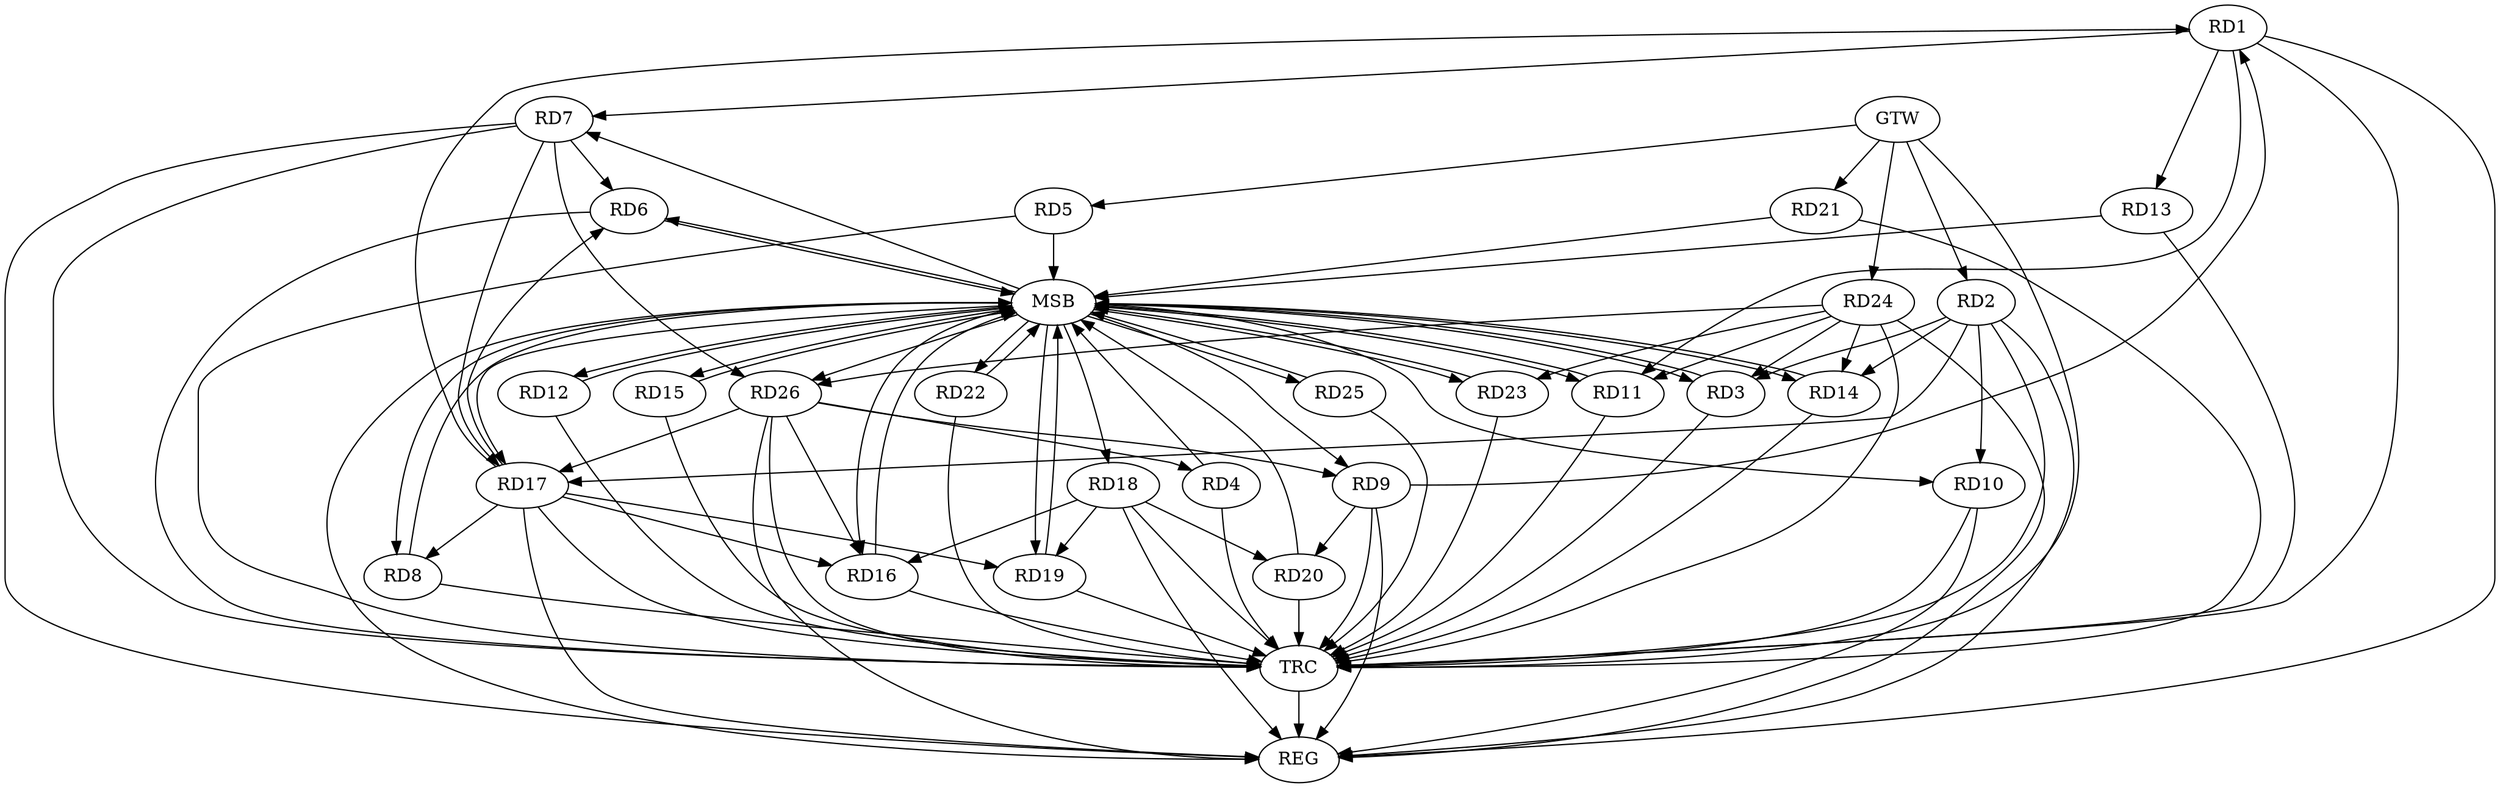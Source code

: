strict digraph G {
  RD1 [ label="RD1" ];
  RD2 [ label="RD2" ];
  RD3 [ label="RD3" ];
  RD4 [ label="RD4" ];
  RD5 [ label="RD5" ];
  RD6 [ label="RD6" ];
  RD7 [ label="RD7" ];
  RD8 [ label="RD8" ];
  RD9 [ label="RD9" ];
  RD10 [ label="RD10" ];
  RD11 [ label="RD11" ];
  RD12 [ label="RD12" ];
  RD13 [ label="RD13" ];
  RD14 [ label="RD14" ];
  RD15 [ label="RD15" ];
  RD16 [ label="RD16" ];
  RD17 [ label="RD17" ];
  RD18 [ label="RD18" ];
  RD19 [ label="RD19" ];
  RD20 [ label="RD20" ];
  RD21 [ label="RD21" ];
  RD22 [ label="RD22" ];
  RD23 [ label="RD23" ];
  RD24 [ label="RD24" ];
  RD25 [ label="RD25" ];
  RD26 [ label="RD26" ];
  GTW [ label="GTW" ];
  REG [ label="REG" ];
  MSB [ label="MSB" ];
  TRC [ label="TRC" ];
  RD1 -> RD7;
  RD9 -> RD1;
  RD1 -> RD11;
  RD1 -> RD13;
  RD17 -> RD1;
  RD2 -> RD3;
  RD2 -> RD10;
  RD2 -> RD14;
  RD2 -> RD17;
  RD24 -> RD3;
  RD26 -> RD4;
  RD7 -> RD6;
  RD17 -> RD6;
  RD7 -> RD17;
  RD7 -> RD26;
  RD17 -> RD8;
  RD9 -> RD20;
  RD26 -> RD9;
  RD24 -> RD11;
  RD24 -> RD14;
  RD17 -> RD16;
  RD18 -> RD16;
  RD26 -> RD16;
  RD17 -> RD19;
  RD26 -> RD17;
  RD18 -> RD19;
  RD18 -> RD20;
  RD24 -> RD23;
  RD24 -> RD26;
  GTW -> RD2;
  GTW -> RD5;
  GTW -> RD21;
  GTW -> RD24;
  RD1 -> REG;
  RD2 -> REG;
  RD7 -> REG;
  RD9 -> REG;
  RD10 -> REG;
  RD17 -> REG;
  RD18 -> REG;
  RD24 -> REG;
  RD26 -> REG;
  RD3 -> MSB;
  MSB -> RD6;
  MSB -> RD9;
  MSB -> RD19;
  MSB -> REG;
  RD4 -> MSB;
  MSB -> RD15;
  RD5 -> MSB;
  MSB -> RD22;
  MSB -> RD25;
  RD6 -> MSB;
  RD8 -> MSB;
  MSB -> RD23;
  RD11 -> MSB;
  RD12 -> MSB;
  MSB -> RD16;
  MSB -> RD26;
  RD13 -> MSB;
  MSB -> RD7;
  RD14 -> MSB;
  RD15 -> MSB;
  MSB -> RD3;
  MSB -> RD8;
  MSB -> RD10;
  RD16 -> MSB;
  MSB -> RD11;
  MSB -> RD12;
  RD19 -> MSB;
  MSB -> RD18;
  RD20 -> MSB;
  MSB -> RD14;
  RD21 -> MSB;
  RD22 -> MSB;
  MSB -> RD17;
  RD23 -> MSB;
  RD25 -> MSB;
  RD1 -> TRC;
  RD2 -> TRC;
  RD3 -> TRC;
  RD4 -> TRC;
  RD5 -> TRC;
  RD6 -> TRC;
  RD7 -> TRC;
  RD8 -> TRC;
  RD9 -> TRC;
  RD10 -> TRC;
  RD11 -> TRC;
  RD12 -> TRC;
  RD13 -> TRC;
  RD14 -> TRC;
  RD15 -> TRC;
  RD16 -> TRC;
  RD17 -> TRC;
  RD18 -> TRC;
  RD19 -> TRC;
  RD20 -> TRC;
  RD21 -> TRC;
  RD22 -> TRC;
  RD23 -> TRC;
  RD24 -> TRC;
  RD25 -> TRC;
  RD26 -> TRC;
  GTW -> TRC;
  TRC -> REG;
}
